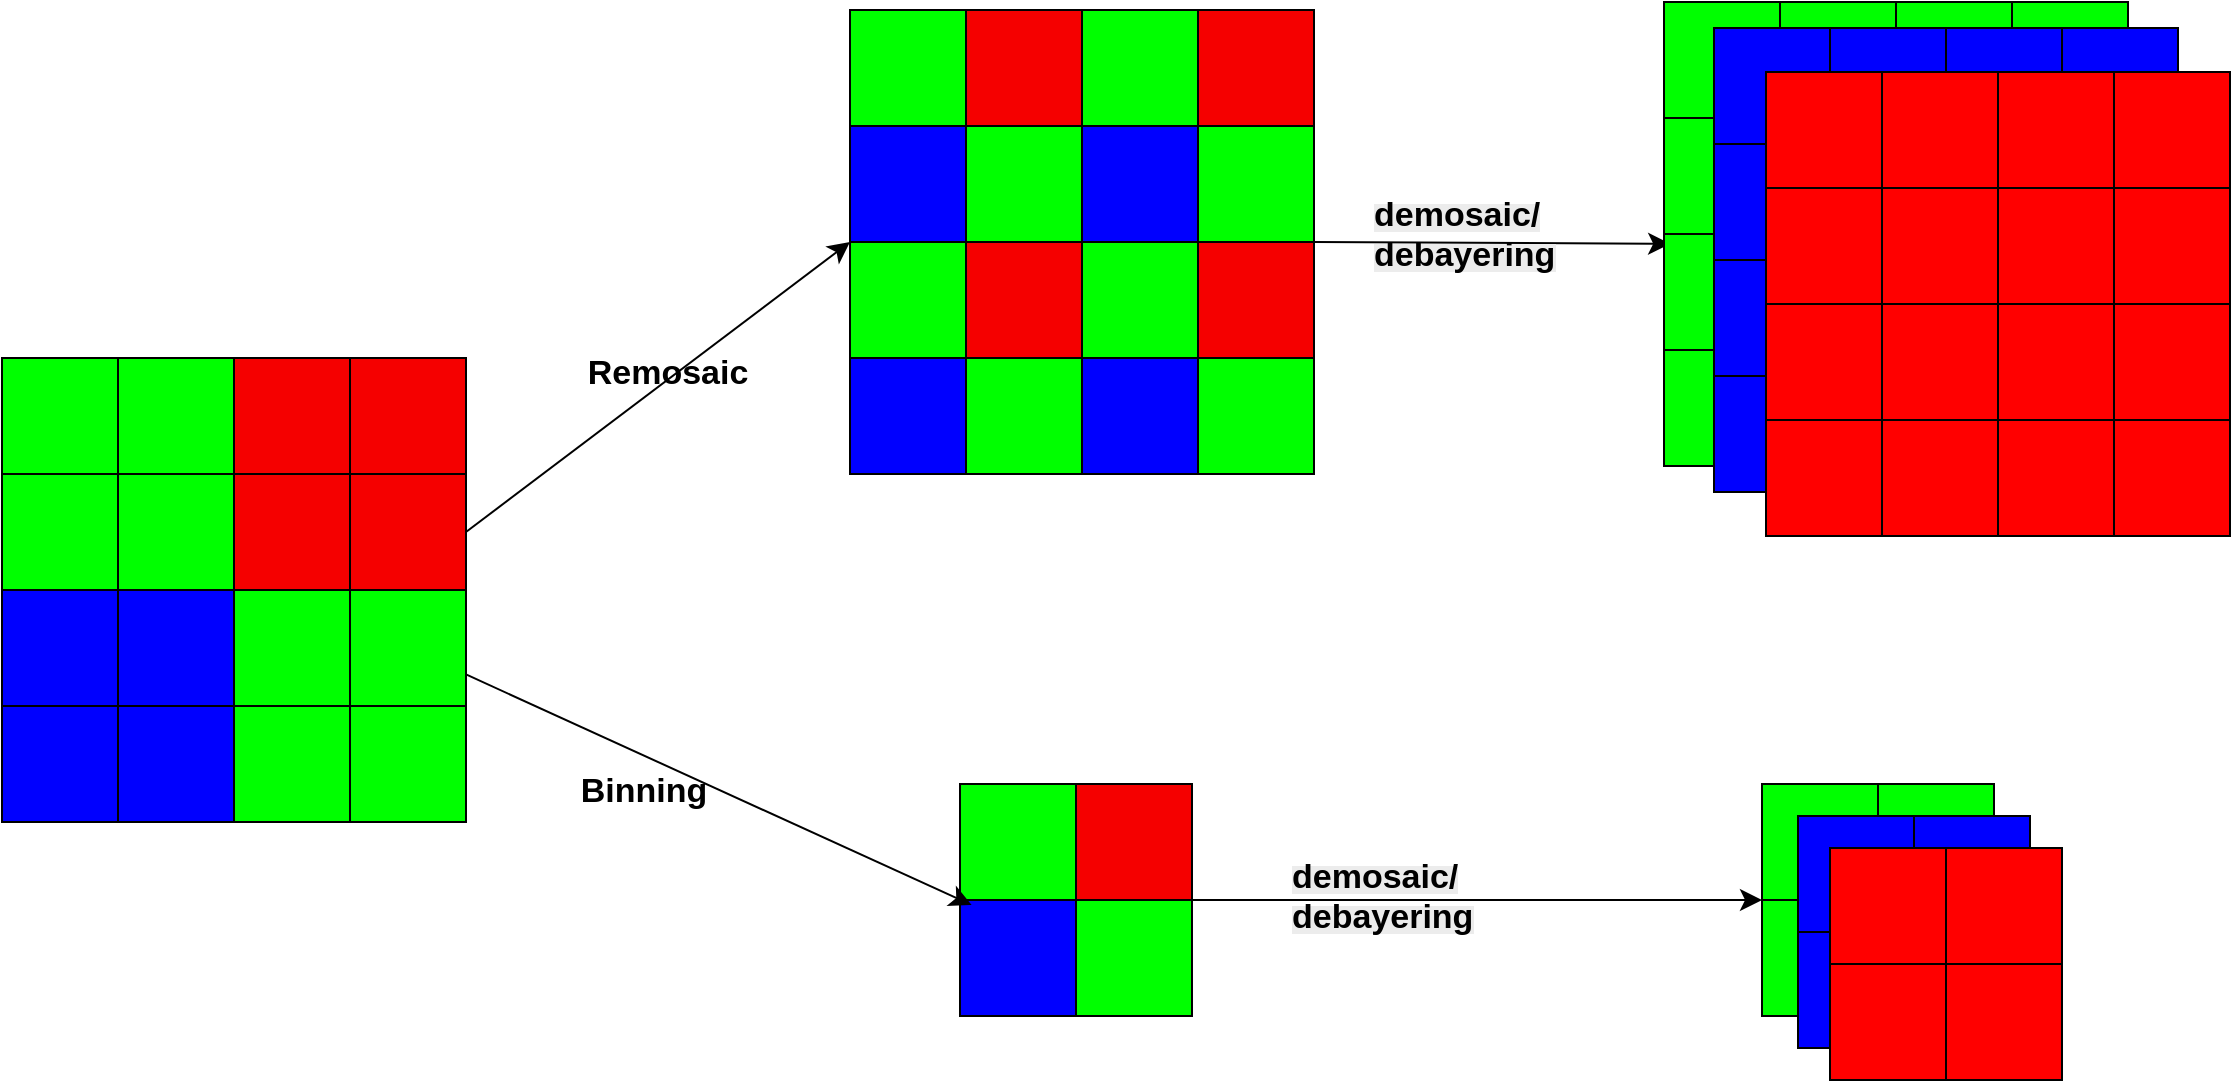 <mxfile version="28.2.8">
  <diagram name="第 1 页" id="Xkrjm-Nn21SdgeqC5i-q">
    <mxGraphModel dx="1378" dy="1208" grid="0" gridSize="10" guides="1" tooltips="1" connect="1" arrows="1" fold="1" page="0" pageScale="1" pageWidth="827" pageHeight="1169" math="0" shadow="0">
      <root>
        <mxCell id="0" />
        <mxCell id="1" parent="0" />
        <mxCell id="9CwyKLwQtNaCPTv-vUPz-1" value="" style="whiteSpace=wrap;html=1;aspect=fixed;fillColor=#00FF00;strokeColor=light-dark(#000000, #446e2c);" vertex="1" parent="1">
          <mxGeometry x="48" y="-36" width="58" height="58" as="geometry" />
        </mxCell>
        <mxCell id="9CwyKLwQtNaCPTv-vUPz-2" value="" style="whiteSpace=wrap;html=1;aspect=fixed;fillColor=#00FF00;strokeColor=light-dark(#000000, #446e2c);" vertex="1" parent="1">
          <mxGeometry x="106" y="-36" width="58" height="58" as="geometry" />
        </mxCell>
        <mxCell id="9CwyKLwQtNaCPTv-vUPz-3" value="" style="whiteSpace=wrap;html=1;aspect=fixed;fillColor=#00FF00;strokeColor=light-dark(#000000, #446e2c);" vertex="1" parent="1">
          <mxGeometry x="48" y="22" width="58" height="58" as="geometry" />
        </mxCell>
        <mxCell id="9CwyKLwQtNaCPTv-vUPz-4" value="" style="whiteSpace=wrap;html=1;aspect=fixed;fillColor=#00FF00;strokeColor=light-dark(#000000, #446e2c);" vertex="1" parent="1">
          <mxGeometry x="106" y="22" width="58" height="58" as="geometry" />
        </mxCell>
        <mxCell id="9CwyKLwQtNaCPTv-vUPz-17" value="" style="whiteSpace=wrap;html=1;aspect=fixed;fillColor=light-dark(#f50000, #008f00);strokeColor=light-dark(#000000, #446e2c);" vertex="1" parent="1">
          <mxGeometry x="164" y="-36" width="58" height="58" as="geometry" />
        </mxCell>
        <mxCell id="9CwyKLwQtNaCPTv-vUPz-18" value="" style="whiteSpace=wrap;html=1;aspect=fixed;fillColor=light-dark(#f50000, #008f00);strokeColor=light-dark(#000000, #446e2c);" vertex="1" parent="1">
          <mxGeometry x="222" y="-36" width="58" height="58" as="geometry" />
        </mxCell>
        <mxCell id="9CwyKLwQtNaCPTv-vUPz-19" value="" style="whiteSpace=wrap;html=1;aspect=fixed;fillColor=light-dark(#f50000, #008f00);strokeColor=light-dark(#000000, #446e2c);" vertex="1" parent="1">
          <mxGeometry x="164" y="22" width="58" height="58" as="geometry" />
        </mxCell>
        <mxCell id="9CwyKLwQtNaCPTv-vUPz-49" style="edgeStyle=none;curved=1;rounded=0;orthogonalLoop=1;jettySize=auto;html=1;fontSize=12;startSize=8;endSize=8;exitX=1;exitY=0.5;exitDx=0;exitDy=0;entryX=0;entryY=0;entryDx=0;entryDy=0;" edge="1" parent="1" source="9CwyKLwQtNaCPTv-vUPz-20" target="9CwyKLwQtNaCPTv-vUPz-35">
          <mxGeometry relative="1" as="geometry">
            <mxPoint x="439.5" y="-66.333" as="targetPoint" />
          </mxGeometry>
        </mxCell>
        <mxCell id="9CwyKLwQtNaCPTv-vUPz-20" value="" style="whiteSpace=wrap;html=1;aspect=fixed;fillColor=light-dark(#f50000, #008f00);strokeColor=light-dark(#000000, #446e2c);" vertex="1" parent="1">
          <mxGeometry x="222" y="22" width="58" height="58" as="geometry" />
        </mxCell>
        <mxCell id="9CwyKLwQtNaCPTv-vUPz-21" value="" style="whiteSpace=wrap;html=1;aspect=fixed;fillColor=#0000FF;strokeColor=light-dark(#000000, #446e2c);" vertex="1" parent="1">
          <mxGeometry x="48" y="80" width="58" height="58" as="geometry" />
        </mxCell>
        <mxCell id="9CwyKLwQtNaCPTv-vUPz-22" value="" style="whiteSpace=wrap;html=1;aspect=fixed;fillColor=#0000FF;strokeColor=light-dark(#000000, #446e2c);" vertex="1" parent="1">
          <mxGeometry x="106" y="80" width="58" height="58" as="geometry" />
        </mxCell>
        <mxCell id="9CwyKLwQtNaCPTv-vUPz-23" value="" style="whiteSpace=wrap;html=1;aspect=fixed;fillColor=#0000FF;strokeColor=light-dark(#000000, #446e2c);" vertex="1" parent="1">
          <mxGeometry x="48" y="138" width="58" height="58" as="geometry" />
        </mxCell>
        <mxCell id="9CwyKLwQtNaCPTv-vUPz-24" value="" style="whiteSpace=wrap;html=1;aspect=fixed;fillColor=#0000FF;strokeColor=light-dark(#000000, #446e2c);" vertex="1" parent="1">
          <mxGeometry x="106" y="138" width="58" height="58" as="geometry" />
        </mxCell>
        <mxCell id="9CwyKLwQtNaCPTv-vUPz-25" value="" style="whiteSpace=wrap;html=1;aspect=fixed;fillColor=#00FF00;strokeColor=light-dark(#000000, #446e2c);" vertex="1" parent="1">
          <mxGeometry x="164" y="80" width="58" height="58" as="geometry" />
        </mxCell>
        <mxCell id="9CwyKLwQtNaCPTv-vUPz-26" value="" style="whiteSpace=wrap;html=1;aspect=fixed;fillColor=#00FF00;strokeColor=light-dark(#000000, #446e2c);" vertex="1" parent="1">
          <mxGeometry x="222" y="80" width="58" height="58" as="geometry" />
        </mxCell>
        <mxCell id="9CwyKLwQtNaCPTv-vUPz-27" value="" style="whiteSpace=wrap;html=1;aspect=fixed;fillColor=#00FF00;strokeColor=light-dark(#000000, #446e2c);" vertex="1" parent="1">
          <mxGeometry x="164" y="138" width="58" height="58" as="geometry" />
        </mxCell>
        <mxCell id="9CwyKLwQtNaCPTv-vUPz-28" value="" style="whiteSpace=wrap;html=1;aspect=fixed;fillColor=#00FF00;strokeColor=light-dark(#000000, #446e2c);" vertex="1" parent="1">
          <mxGeometry x="222" y="138" width="58" height="58" as="geometry" />
        </mxCell>
        <mxCell id="9CwyKLwQtNaCPTv-vUPz-29" value="" style="whiteSpace=wrap;html=1;aspect=fixed;fillColor=#00FF00;strokeColor=light-dark(#000000, #446e2c);" vertex="1" parent="1">
          <mxGeometry x="527" y="177" width="58" height="58" as="geometry" />
        </mxCell>
        <mxCell id="9CwyKLwQtNaCPTv-vUPz-30" value="" style="whiteSpace=wrap;html=1;aspect=fixed;fillColor=light-dark(#f50000, #008f00);strokeColor=light-dark(#000000, #446e2c);" vertex="1" parent="1">
          <mxGeometry x="585" y="177" width="58" height="58" as="geometry" />
        </mxCell>
        <mxCell id="9CwyKLwQtNaCPTv-vUPz-31" value="" style="whiteSpace=wrap;html=1;aspect=fixed;fillColor=#0000FF;strokeColor=light-dark(#000000, #446e2c);" vertex="1" parent="1">
          <mxGeometry x="527" y="235" width="58" height="58" as="geometry" />
        </mxCell>
        <mxCell id="9CwyKLwQtNaCPTv-vUPz-116" style="edgeStyle=none;curved=1;rounded=0;orthogonalLoop=1;jettySize=auto;html=1;entryX=0;entryY=0;entryDx=0;entryDy=0;fontSize=12;startSize=8;endSize=8;exitX=1;exitY=0;exitDx=0;exitDy=0;" edge="1" parent="1" source="9CwyKLwQtNaCPTv-vUPz-32" target="9CwyKLwQtNaCPTv-vUPz-103">
          <mxGeometry relative="1" as="geometry" />
        </mxCell>
        <mxCell id="9CwyKLwQtNaCPTv-vUPz-32" value="" style="whiteSpace=wrap;html=1;aspect=fixed;fillColor=#00FF00;strokeColor=light-dark(#000000, #446e2c);" vertex="1" parent="1">
          <mxGeometry x="585" y="235" width="58" height="58" as="geometry" />
        </mxCell>
        <mxCell id="9CwyKLwQtNaCPTv-vUPz-33" value="" style="whiteSpace=wrap;html=1;aspect=fixed;fillColor=#00FF00;strokeColor=light-dark(#000000, #446e2c);" vertex="1" parent="1">
          <mxGeometry x="472" y="-210" width="58" height="58" as="geometry" />
        </mxCell>
        <mxCell id="9CwyKLwQtNaCPTv-vUPz-34" value="" style="whiteSpace=wrap;html=1;aspect=fixed;fillColor=#00FF00;strokeColor=light-dark(#000000, #446e2c);" vertex="1" parent="1">
          <mxGeometry x="588" y="-210" width="58" height="58" as="geometry" />
        </mxCell>
        <mxCell id="9CwyKLwQtNaCPTv-vUPz-35" value="" style="whiteSpace=wrap;html=1;aspect=fixed;fillColor=#00FF00;strokeColor=light-dark(#000000, #446e2c);" vertex="1" parent="1">
          <mxGeometry x="472" y="-94" width="58" height="58" as="geometry" />
        </mxCell>
        <mxCell id="9CwyKLwQtNaCPTv-vUPz-36" value="" style="whiteSpace=wrap;html=1;aspect=fixed;fillColor=#00FF00;strokeColor=light-dark(#000000, #446e2c);" vertex="1" parent="1">
          <mxGeometry x="530" y="-152" width="58" height="58" as="geometry" />
        </mxCell>
        <mxCell id="9CwyKLwQtNaCPTv-vUPz-37" value="" style="whiteSpace=wrap;html=1;aspect=fixed;fillColor=light-dark(#f50000, #008f00);strokeColor=light-dark(#000000, #446e2c);" vertex="1" parent="1">
          <mxGeometry x="530" y="-210" width="58" height="58" as="geometry" />
        </mxCell>
        <mxCell id="9CwyKLwQtNaCPTv-vUPz-38" value="" style="whiteSpace=wrap;html=1;aspect=fixed;fillColor=light-dark(#f50000, #008f00);strokeColor=light-dark(#000000, #446e2c);" vertex="1" parent="1">
          <mxGeometry x="646" y="-210" width="58" height="58" as="geometry" />
        </mxCell>
        <mxCell id="9CwyKLwQtNaCPTv-vUPz-39" value="" style="whiteSpace=wrap;html=1;aspect=fixed;fillColor=light-dark(#f50000, #008f00);strokeColor=light-dark(#000000, #446e2c);" vertex="1" parent="1">
          <mxGeometry x="530" y="-94" width="58" height="58" as="geometry" />
        </mxCell>
        <mxCell id="9CwyKLwQtNaCPTv-vUPz-40" value="" style="whiteSpace=wrap;html=1;aspect=fixed;fillColor=light-dark(#f50000, #008f00);strokeColor=light-dark(#000000, #446e2c);" vertex="1" parent="1">
          <mxGeometry x="646" y="-94" width="58" height="58" as="geometry" />
        </mxCell>
        <mxCell id="9CwyKLwQtNaCPTv-vUPz-41" value="" style="whiteSpace=wrap;html=1;aspect=fixed;fillColor=#0000FF;strokeColor=light-dark(#000000, #446e2c);" vertex="1" parent="1">
          <mxGeometry x="472" y="-152" width="58" height="58" as="geometry" />
        </mxCell>
        <mxCell id="9CwyKLwQtNaCPTv-vUPz-42" value="" style="whiteSpace=wrap;html=1;aspect=fixed;fillColor=#0000FF;strokeColor=light-dark(#000000, #446e2c);" vertex="1" parent="1">
          <mxGeometry x="588" y="-152" width="58" height="58" as="geometry" />
        </mxCell>
        <mxCell id="9CwyKLwQtNaCPTv-vUPz-43" value="" style="whiteSpace=wrap;html=1;aspect=fixed;fillColor=#0000FF;strokeColor=light-dark(#000000, #446e2c);" vertex="1" parent="1">
          <mxGeometry x="472" y="-36" width="58" height="58" as="geometry" />
        </mxCell>
        <mxCell id="9CwyKLwQtNaCPTv-vUPz-44" value="" style="whiteSpace=wrap;html=1;aspect=fixed;fillColor=#0000FF;strokeColor=light-dark(#000000, #446e2c);" vertex="1" parent="1">
          <mxGeometry x="588" y="-36" width="58" height="58" as="geometry" />
        </mxCell>
        <mxCell id="9CwyKLwQtNaCPTv-vUPz-45" value="" style="whiteSpace=wrap;html=1;aspect=fixed;fillColor=#00FF00;strokeColor=light-dark(#000000, #446e2c);" vertex="1" parent="1">
          <mxGeometry x="588" y="-94" width="58" height="58" as="geometry" />
        </mxCell>
        <mxCell id="9CwyKLwQtNaCPTv-vUPz-113" style="edgeStyle=none;curved=1;rounded=0;orthogonalLoop=1;jettySize=auto;html=1;entryX=0.053;entryY=0.085;entryDx=0;entryDy=0;fontSize=12;startSize=8;endSize=8;exitX=1;exitY=1;exitDx=0;exitDy=0;entryPerimeter=0;" edge="1" parent="1" source="9CwyKLwQtNaCPTv-vUPz-46" target="9CwyKLwQtNaCPTv-vUPz-55">
          <mxGeometry relative="1" as="geometry" />
        </mxCell>
        <mxCell id="9CwyKLwQtNaCPTv-vUPz-46" value="" style="whiteSpace=wrap;html=1;aspect=fixed;fillColor=#00FF00;strokeColor=light-dark(#000000, #446e2c);" vertex="1" parent="1">
          <mxGeometry x="646" y="-152" width="58" height="58" as="geometry" />
        </mxCell>
        <mxCell id="9CwyKLwQtNaCPTv-vUPz-47" value="" style="whiteSpace=wrap;html=1;aspect=fixed;fillColor=#00FF00;strokeColor=light-dark(#000000, #446e2c);" vertex="1" parent="1">
          <mxGeometry x="530" y="-36" width="58" height="58" as="geometry" />
        </mxCell>
        <mxCell id="9CwyKLwQtNaCPTv-vUPz-48" value="" style="whiteSpace=wrap;html=1;aspect=fixed;fillColor=#00FF00;strokeColor=light-dark(#000000, #446e2c);" vertex="1" parent="1">
          <mxGeometry x="646" y="-36" width="58" height="58" as="geometry" />
        </mxCell>
        <mxCell id="9CwyKLwQtNaCPTv-vUPz-50" value="&lt;b&gt;&lt;font style=&quot;font-size: 17px;&quot;&gt;Remosaic&lt;/font&gt;&lt;/b&gt;" style="text;html=1;whiteSpace=wrap;strokeColor=none;fillColor=none;align=center;verticalAlign=middle;rounded=0;" vertex="1" parent="1">
          <mxGeometry x="351" y="-43" width="60" height="30" as="geometry" />
        </mxCell>
        <mxCell id="9CwyKLwQtNaCPTv-vUPz-51" style="edgeStyle=none;curved=1;rounded=0;orthogonalLoop=1;jettySize=auto;html=1;entryX=0.1;entryY=0.043;entryDx=0;entryDy=0;entryPerimeter=0;fontSize=12;startSize=8;endSize=8;" edge="1" parent="1" source="9CwyKLwQtNaCPTv-vUPz-26" target="9CwyKLwQtNaCPTv-vUPz-31">
          <mxGeometry relative="1" as="geometry" />
        </mxCell>
        <mxCell id="9CwyKLwQtNaCPTv-vUPz-52" value="&lt;span style=&quot;font-size: 17px;&quot;&gt;&lt;b&gt;Binning&lt;/b&gt;&lt;/span&gt;" style="text;html=1;whiteSpace=wrap;strokeColor=none;fillColor=none;align=center;verticalAlign=middle;rounded=0;" vertex="1" parent="1">
          <mxGeometry x="339" y="171" width="60" height="20" as="geometry" />
        </mxCell>
        <mxCell id="9CwyKLwQtNaCPTv-vUPz-53" value="" style="whiteSpace=wrap;html=1;aspect=fixed;fillColor=#00FF00;strokeColor=light-dark(#000000, #446e2c);" vertex="1" parent="1">
          <mxGeometry x="879" y="-214" width="58" height="58" as="geometry" />
        </mxCell>
        <mxCell id="9CwyKLwQtNaCPTv-vUPz-54" value="" style="whiteSpace=wrap;html=1;aspect=fixed;fillColor=#00FF00;strokeColor=light-dark(#000000, #446e2c);" vertex="1" parent="1">
          <mxGeometry x="995" y="-214" width="58" height="58" as="geometry" />
        </mxCell>
        <mxCell id="9CwyKLwQtNaCPTv-vUPz-55" value="" style="whiteSpace=wrap;html=1;aspect=fixed;fillColor=#00FF00;strokeColor=light-dark(#000000, #446e2c);" vertex="1" parent="1">
          <mxGeometry x="879" y="-98" width="58" height="58" as="geometry" />
        </mxCell>
        <mxCell id="9CwyKLwQtNaCPTv-vUPz-56" value="" style="whiteSpace=wrap;html=1;aspect=fixed;fillColor=#00FF00;strokeColor=light-dark(#000000, #446e2c);" vertex="1" parent="1">
          <mxGeometry x="937" y="-156" width="58" height="58" as="geometry" />
        </mxCell>
        <mxCell id="9CwyKLwQtNaCPTv-vUPz-57" value="" style="whiteSpace=wrap;html=1;aspect=fixed;fillColor=#00FF00;strokeColor=light-dark(#000000, #446e2c);" vertex="1" parent="1">
          <mxGeometry x="937" y="-214" width="58" height="58" as="geometry" />
        </mxCell>
        <mxCell id="9CwyKLwQtNaCPTv-vUPz-58" value="" style="whiteSpace=wrap;html=1;aspect=fixed;fillColor=#00FF00;strokeColor=light-dark(#000000, #446e2c);" vertex="1" parent="1">
          <mxGeometry x="1053" y="-214" width="58" height="58" as="geometry" />
        </mxCell>
        <mxCell id="9CwyKLwQtNaCPTv-vUPz-59" value="" style="whiteSpace=wrap;html=1;aspect=fixed;fillColor=#00FF00;strokeColor=light-dark(#000000, #446e2c);" vertex="1" parent="1">
          <mxGeometry x="937" y="-98" width="58" height="58" as="geometry" />
        </mxCell>
        <mxCell id="9CwyKLwQtNaCPTv-vUPz-60" value="" style="whiteSpace=wrap;html=1;aspect=fixed;fillColor=#00FF00;strokeColor=light-dark(#000000, #446e2c);" vertex="1" parent="1">
          <mxGeometry x="1053" y="-98" width="58" height="58" as="geometry" />
        </mxCell>
        <mxCell id="9CwyKLwQtNaCPTv-vUPz-61" value="" style="whiteSpace=wrap;html=1;aspect=fixed;fillColor=#00FF00;strokeColor=light-dark(#000000, #446e2c);" vertex="1" parent="1">
          <mxGeometry x="879" y="-156" width="58" height="58" as="geometry" />
        </mxCell>
        <mxCell id="9CwyKLwQtNaCPTv-vUPz-62" value="" style="whiteSpace=wrap;html=1;aspect=fixed;fillColor=#00FF00;strokeColor=light-dark(#000000, #446e2c);" vertex="1" parent="1">
          <mxGeometry x="995" y="-156" width="58" height="58" as="geometry" />
        </mxCell>
        <mxCell id="9CwyKLwQtNaCPTv-vUPz-63" value="" style="whiteSpace=wrap;html=1;aspect=fixed;fillColor=#00FF00;strokeColor=light-dark(#000000, #446e2c);" vertex="1" parent="1">
          <mxGeometry x="879" y="-40" width="58" height="58" as="geometry" />
        </mxCell>
        <mxCell id="9CwyKLwQtNaCPTv-vUPz-64" value="" style="whiteSpace=wrap;html=1;aspect=fixed;fillColor=#00FF00;strokeColor=light-dark(#000000, #446e2c);" vertex="1" parent="1">
          <mxGeometry x="995" y="-40" width="58" height="58" as="geometry" />
        </mxCell>
        <mxCell id="9CwyKLwQtNaCPTv-vUPz-65" value="" style="whiteSpace=wrap;html=1;aspect=fixed;fillColor=#00FF00;strokeColor=light-dark(#000000, #446e2c);" vertex="1" parent="1">
          <mxGeometry x="995" y="-98" width="58" height="58" as="geometry" />
        </mxCell>
        <mxCell id="9CwyKLwQtNaCPTv-vUPz-66" value="" style="whiteSpace=wrap;html=1;aspect=fixed;fillColor=#00FF00;strokeColor=light-dark(#000000, #446e2c);" vertex="1" parent="1">
          <mxGeometry x="1053" y="-156" width="58" height="58" as="geometry" />
        </mxCell>
        <mxCell id="9CwyKLwQtNaCPTv-vUPz-67" value="" style="whiteSpace=wrap;html=1;aspect=fixed;fillColor=#00FF00;strokeColor=light-dark(#000000, #446e2c);" vertex="1" parent="1">
          <mxGeometry x="937" y="-40" width="58" height="58" as="geometry" />
        </mxCell>
        <mxCell id="9CwyKLwQtNaCPTv-vUPz-68" value="" style="whiteSpace=wrap;html=1;aspect=fixed;fillColor=#00FF00;strokeColor=light-dark(#000000, #446e2c);" vertex="1" parent="1">
          <mxGeometry x="1053" y="-40" width="58" height="58" as="geometry" />
        </mxCell>
        <mxCell id="9CwyKLwQtNaCPTv-vUPz-69" value="" style="whiteSpace=wrap;html=1;aspect=fixed;fillColor=#0000FF;strokeColor=light-dark(#000000, #446e2c);" vertex="1" parent="1">
          <mxGeometry x="904" y="-201" width="58" height="58" as="geometry" />
        </mxCell>
        <mxCell id="9CwyKLwQtNaCPTv-vUPz-70" value="" style="whiteSpace=wrap;html=1;aspect=fixed;fillColor=#0000FF;strokeColor=light-dark(#000000, #446e2c);" vertex="1" parent="1">
          <mxGeometry x="1020" y="-201" width="58" height="58" as="geometry" />
        </mxCell>
        <mxCell id="9CwyKLwQtNaCPTv-vUPz-71" value="" style="whiteSpace=wrap;html=1;aspect=fixed;fillColor=#0000FF;strokeColor=light-dark(#000000, #446e2c);" vertex="1" parent="1">
          <mxGeometry x="904" y="-85" width="58" height="58" as="geometry" />
        </mxCell>
        <mxCell id="9CwyKLwQtNaCPTv-vUPz-72" value="" style="whiteSpace=wrap;html=1;aspect=fixed;fillColor=#0000FF;strokeColor=light-dark(#000000, #446e2c);" vertex="1" parent="1">
          <mxGeometry x="962" y="-143" width="58" height="58" as="geometry" />
        </mxCell>
        <mxCell id="9CwyKLwQtNaCPTv-vUPz-73" value="" style="whiteSpace=wrap;html=1;aspect=fixed;fillColor=#0000FF;strokeColor=light-dark(#000000, #446e2c);" vertex="1" parent="1">
          <mxGeometry x="962" y="-201" width="58" height="58" as="geometry" />
        </mxCell>
        <mxCell id="9CwyKLwQtNaCPTv-vUPz-74" value="" style="whiteSpace=wrap;html=1;aspect=fixed;fillColor=#0000FF;strokeColor=light-dark(#000000, #446e2c);" vertex="1" parent="1">
          <mxGeometry x="1078" y="-201" width="58" height="58" as="geometry" />
        </mxCell>
        <mxCell id="9CwyKLwQtNaCPTv-vUPz-75" value="" style="whiteSpace=wrap;html=1;aspect=fixed;fillColor=#0000FF;strokeColor=light-dark(#000000, #446e2c);" vertex="1" parent="1">
          <mxGeometry x="962" y="-85" width="58" height="58" as="geometry" />
        </mxCell>
        <mxCell id="9CwyKLwQtNaCPTv-vUPz-76" value="" style="whiteSpace=wrap;html=1;aspect=fixed;fillColor=#0000FF;strokeColor=light-dark(#000000, #446e2c);" vertex="1" parent="1">
          <mxGeometry x="1078" y="-85" width="58" height="58" as="geometry" />
        </mxCell>
        <mxCell id="9CwyKLwQtNaCPTv-vUPz-77" value="" style="whiteSpace=wrap;html=1;aspect=fixed;fillColor=#0000FF;strokeColor=light-dark(#000000, #446e2c);" vertex="1" parent="1">
          <mxGeometry x="904" y="-143" width="58" height="58" as="geometry" />
        </mxCell>
        <mxCell id="9CwyKLwQtNaCPTv-vUPz-78" value="" style="whiteSpace=wrap;html=1;aspect=fixed;fillColor=#0000FF;strokeColor=light-dark(#000000, #446e2c);" vertex="1" parent="1">
          <mxGeometry x="1020" y="-143" width="58" height="58" as="geometry" />
        </mxCell>
        <mxCell id="9CwyKLwQtNaCPTv-vUPz-79" value="" style="whiteSpace=wrap;html=1;aspect=fixed;fillColor=#0000FF;strokeColor=light-dark(#000000, #446e2c);" vertex="1" parent="1">
          <mxGeometry x="904" y="-27" width="58" height="58" as="geometry" />
        </mxCell>
        <mxCell id="9CwyKLwQtNaCPTv-vUPz-80" value="" style="whiteSpace=wrap;html=1;aspect=fixed;fillColor=#0000FF;strokeColor=light-dark(#000000, #446e2c);" vertex="1" parent="1">
          <mxGeometry x="1020" y="-27" width="58" height="58" as="geometry" />
        </mxCell>
        <mxCell id="9CwyKLwQtNaCPTv-vUPz-81" value="" style="whiteSpace=wrap;html=1;aspect=fixed;fillColor=#0000FF;strokeColor=light-dark(#000000, #446e2c);" vertex="1" parent="1">
          <mxGeometry x="1020" y="-85" width="58" height="58" as="geometry" />
        </mxCell>
        <mxCell id="9CwyKLwQtNaCPTv-vUPz-82" value="" style="whiteSpace=wrap;html=1;aspect=fixed;fillColor=#0000FF;strokeColor=light-dark(#000000, #446e2c);" vertex="1" parent="1">
          <mxGeometry x="1078" y="-143" width="58" height="58" as="geometry" />
        </mxCell>
        <mxCell id="9CwyKLwQtNaCPTv-vUPz-83" value="" style="whiteSpace=wrap;html=1;aspect=fixed;fillColor=#0000FF;strokeColor=light-dark(#000000, #446e2c);" vertex="1" parent="1">
          <mxGeometry x="962" y="-27" width="58" height="58" as="geometry" />
        </mxCell>
        <mxCell id="9CwyKLwQtNaCPTv-vUPz-84" value="" style="whiteSpace=wrap;html=1;aspect=fixed;fillColor=#0000FF;strokeColor=light-dark(#000000, #446e2c);" vertex="1" parent="1">
          <mxGeometry x="1078" y="-27" width="58" height="58" as="geometry" />
        </mxCell>
        <mxCell id="9CwyKLwQtNaCPTv-vUPz-85" value="" style="whiteSpace=wrap;html=1;aspect=fixed;fillColor=#FF0000;strokeColor=light-dark(#000000, #446e2c);" vertex="1" parent="1">
          <mxGeometry x="930" y="-179" width="58" height="58" as="geometry" />
        </mxCell>
        <mxCell id="9CwyKLwQtNaCPTv-vUPz-86" value="" style="whiteSpace=wrap;html=1;aspect=fixed;fillColor=#FF0000;strokeColor=light-dark(#000000, #446e2c);" vertex="1" parent="1">
          <mxGeometry x="1046" y="-179" width="58" height="58" as="geometry" />
        </mxCell>
        <mxCell id="9CwyKLwQtNaCPTv-vUPz-87" value="" style="whiteSpace=wrap;html=1;aspect=fixed;fillColor=#FF0000;strokeColor=light-dark(#000000, #446e2c);" vertex="1" parent="1">
          <mxGeometry x="930" y="-63" width="58" height="58" as="geometry" />
        </mxCell>
        <mxCell id="9CwyKLwQtNaCPTv-vUPz-88" value="" style="whiteSpace=wrap;html=1;aspect=fixed;fillColor=#FF0000;strokeColor=light-dark(#000000, #446e2c);" vertex="1" parent="1">
          <mxGeometry x="988" y="-121" width="58" height="58" as="geometry" />
        </mxCell>
        <mxCell id="9CwyKLwQtNaCPTv-vUPz-89" value="" style="whiteSpace=wrap;html=1;aspect=fixed;fillColor=#FF0000;strokeColor=light-dark(#000000, #446e2c);" vertex="1" parent="1">
          <mxGeometry x="988" y="-179" width="58" height="58" as="geometry" />
        </mxCell>
        <mxCell id="9CwyKLwQtNaCPTv-vUPz-90" value="" style="whiteSpace=wrap;html=1;aspect=fixed;fillColor=#FF0000;strokeColor=light-dark(#000000, #446e2c);" vertex="1" parent="1">
          <mxGeometry x="1104" y="-179" width="58" height="58" as="geometry" />
        </mxCell>
        <mxCell id="9CwyKLwQtNaCPTv-vUPz-91" value="" style="whiteSpace=wrap;html=1;aspect=fixed;fillColor=#FF0000;strokeColor=light-dark(#000000, #446e2c);" vertex="1" parent="1">
          <mxGeometry x="988" y="-63" width="58" height="58" as="geometry" />
        </mxCell>
        <mxCell id="9CwyKLwQtNaCPTv-vUPz-92" value="" style="whiteSpace=wrap;html=1;aspect=fixed;fillColor=#FF0000;strokeColor=light-dark(#000000, #446e2c);" vertex="1" parent="1">
          <mxGeometry x="1104" y="-63" width="58" height="58" as="geometry" />
        </mxCell>
        <mxCell id="9CwyKLwQtNaCPTv-vUPz-93" value="" style="whiteSpace=wrap;html=1;aspect=fixed;fillColor=#FF0000;strokeColor=light-dark(#000000, #446e2c);" vertex="1" parent="1">
          <mxGeometry x="930" y="-121" width="58" height="58" as="geometry" />
        </mxCell>
        <mxCell id="9CwyKLwQtNaCPTv-vUPz-94" value="" style="whiteSpace=wrap;html=1;aspect=fixed;fillColor=#FF0000;strokeColor=light-dark(#000000, #446e2c);" vertex="1" parent="1">
          <mxGeometry x="1046" y="-121" width="58" height="58" as="geometry" />
        </mxCell>
        <mxCell id="9CwyKLwQtNaCPTv-vUPz-95" value="" style="whiteSpace=wrap;html=1;aspect=fixed;fillColor=#FF0000;strokeColor=light-dark(#000000, #446e2c);" vertex="1" parent="1">
          <mxGeometry x="930" y="-5" width="58" height="58" as="geometry" />
        </mxCell>
        <mxCell id="9CwyKLwQtNaCPTv-vUPz-96" value="" style="whiteSpace=wrap;html=1;aspect=fixed;fillColor=#FF0000;strokeColor=light-dark(#000000, #446e2c);" vertex="1" parent="1">
          <mxGeometry x="1046" y="-5" width="58" height="58" as="geometry" />
        </mxCell>
        <mxCell id="9CwyKLwQtNaCPTv-vUPz-97" value="" style="whiteSpace=wrap;html=1;aspect=fixed;fillColor=#FF0000;strokeColor=light-dark(#000000, #446e2c);" vertex="1" parent="1">
          <mxGeometry x="1046" y="-63" width="58" height="58" as="geometry" />
        </mxCell>
        <mxCell id="9CwyKLwQtNaCPTv-vUPz-98" value="" style="whiteSpace=wrap;html=1;aspect=fixed;fillColor=#FF0000;strokeColor=light-dark(#000000, #446e2c);" vertex="1" parent="1">
          <mxGeometry x="1104" y="-121" width="58" height="58" as="geometry" />
        </mxCell>
        <mxCell id="9CwyKLwQtNaCPTv-vUPz-99" value="" style="whiteSpace=wrap;html=1;aspect=fixed;fillColor=#FF0000;strokeColor=light-dark(#000000, #446e2c);" vertex="1" parent="1">
          <mxGeometry x="988" y="-5" width="58" height="58" as="geometry" />
        </mxCell>
        <mxCell id="9CwyKLwQtNaCPTv-vUPz-100" value="" style="whiteSpace=wrap;html=1;aspect=fixed;fillColor=#FF0000;strokeColor=light-dark(#000000, #446e2c);" vertex="1" parent="1">
          <mxGeometry x="1104" y="-5" width="58" height="58" as="geometry" />
        </mxCell>
        <mxCell id="9CwyKLwQtNaCPTv-vUPz-101" value="" style="whiteSpace=wrap;html=1;aspect=fixed;fillColor=#00FF00;strokeColor=light-dark(#000000, #446e2c);" vertex="1" parent="1">
          <mxGeometry x="928" y="177" width="58" height="58" as="geometry" />
        </mxCell>
        <mxCell id="9CwyKLwQtNaCPTv-vUPz-102" value="" style="whiteSpace=wrap;html=1;aspect=fixed;fillColor=#00FF00;strokeColor=light-dark(#000000, #446e2c);" vertex="1" parent="1">
          <mxGeometry x="986" y="177" width="58" height="58" as="geometry" />
        </mxCell>
        <mxCell id="9CwyKLwQtNaCPTv-vUPz-103" value="" style="whiteSpace=wrap;html=1;aspect=fixed;fillColor=#00FF00;strokeColor=light-dark(#000000, #446e2c);" vertex="1" parent="1">
          <mxGeometry x="928" y="235" width="58" height="58" as="geometry" />
        </mxCell>
        <mxCell id="9CwyKLwQtNaCPTv-vUPz-104" value="" style="whiteSpace=wrap;html=1;aspect=fixed;fillColor=#00FF00;strokeColor=light-dark(#000000, #446e2c);" vertex="1" parent="1">
          <mxGeometry x="986" y="235" width="58" height="58" as="geometry" />
        </mxCell>
        <mxCell id="9CwyKLwQtNaCPTv-vUPz-105" value="" style="whiteSpace=wrap;html=1;aspect=fixed;fillColor=#0000FF;strokeColor=light-dark(#000000, #446e2c);" vertex="1" parent="1">
          <mxGeometry x="946" y="193" width="58" height="58" as="geometry" />
        </mxCell>
        <mxCell id="9CwyKLwQtNaCPTv-vUPz-106" value="" style="whiteSpace=wrap;html=1;aspect=fixed;fillColor=#0000FF;strokeColor=light-dark(#000000, #446e2c);" vertex="1" parent="1">
          <mxGeometry x="1004" y="193" width="58" height="58" as="geometry" />
        </mxCell>
        <mxCell id="9CwyKLwQtNaCPTv-vUPz-107" value="" style="whiteSpace=wrap;html=1;aspect=fixed;fillColor=#0000FF;strokeColor=light-dark(#000000, #446e2c);" vertex="1" parent="1">
          <mxGeometry x="946" y="251" width="58" height="58" as="geometry" />
        </mxCell>
        <mxCell id="9CwyKLwQtNaCPTv-vUPz-108" value="" style="whiteSpace=wrap;html=1;aspect=fixed;fillColor=#0000FF;strokeColor=light-dark(#000000, #446e2c);" vertex="1" parent="1">
          <mxGeometry x="1004" y="251" width="58" height="58" as="geometry" />
        </mxCell>
        <mxCell id="9CwyKLwQtNaCPTv-vUPz-109" value="" style="whiteSpace=wrap;html=1;aspect=fixed;fillColor=#FF0000;strokeColor=light-dark(#000000, #446e2c);" vertex="1" parent="1">
          <mxGeometry x="962" y="209" width="58" height="58" as="geometry" />
        </mxCell>
        <mxCell id="9CwyKLwQtNaCPTv-vUPz-110" value="" style="whiteSpace=wrap;html=1;aspect=fixed;fillColor=#FF0000;strokeColor=light-dark(#000000, #446e2c);" vertex="1" parent="1">
          <mxGeometry x="1020" y="209" width="58" height="58" as="geometry" />
        </mxCell>
        <mxCell id="9CwyKLwQtNaCPTv-vUPz-111" value="" style="whiteSpace=wrap;html=1;aspect=fixed;fillColor=#FF0000;strokeColor=light-dark(#000000, #446e2c);" vertex="1" parent="1">
          <mxGeometry x="962" y="267" width="58" height="58" as="geometry" />
        </mxCell>
        <mxCell id="9CwyKLwQtNaCPTv-vUPz-112" value="" style="whiteSpace=wrap;html=1;aspect=fixed;fillColor=#FF0000;strokeColor=light-dark(#000000, #446e2c);" vertex="1" parent="1">
          <mxGeometry x="1020" y="267" width="58" height="58" as="geometry" />
        </mxCell>
        <mxCell id="9CwyKLwQtNaCPTv-vUPz-114" value="&lt;b style=&quot;forced-color-adjust: none; color: rgb(0, 0, 0); font-family: Helvetica; font-size: 12px; font-style: normal; font-variant-ligatures: normal; font-variant-caps: normal; letter-spacing: normal; orphans: 2; text-align: center; text-indent: 0px; text-transform: none; widows: 2; word-spacing: 0px; -webkit-text-stroke-width: 0px; white-space: normal; background-color: rgb(236, 236, 236); text-decoration-thickness: initial; text-decoration-style: initial; text-decoration-color: initial;&quot;&gt;&lt;font style=&quot;forced-color-adjust: none; font-size: 17px;&quot;&gt;demosaic/&lt;br&gt;debayering&lt;/font&gt;&lt;/b&gt;" style="text;whiteSpace=wrap;html=1;" vertex="1" parent="1">
          <mxGeometry x="732" y="-124" width="108" height="42" as="geometry" />
        </mxCell>
        <mxCell id="9CwyKLwQtNaCPTv-vUPz-115" value="&lt;b data-mx-given-colors=&quot;{&amp;quot;color&amp;quot;:&amp;quot;rgb(0, 0, 0)&amp;quot;,&amp;quot;background-color&amp;quot;:&amp;quot;rgb(236, 236, 236)&amp;quot;}&quot; style=&quot;forced-color-adjust: none; color: light-dark(rgb(0, 0, 0), rgb(237, 237, 237)); font-family: Helvetica; font-size: 12px; font-style: normal; font-variant-ligatures: normal; font-variant-caps: normal; letter-spacing: normal; orphans: 2; text-indent: 0px; text-transform: none; widows: 2; word-spacing: 0px; -webkit-text-stroke-width: 0px; white-space: normal; text-decoration-thickness: initial; text-decoration-style: initial; text-decoration-color: initial; text-align: center; background-color: light-dark(rgb(236, 236, 236), rgb(34, 34, 34));&quot;&gt;&lt;font style=&quot;forced-color-adjust: none; font-size: 17px;&quot;&gt;demosaic/&lt;br style=&quot;forced-color-adjust: none;&quot;&gt;debayering&lt;/font&gt;&lt;/b&gt;" style="text;whiteSpace=wrap;html=1;" vertex="1" parent="1">
          <mxGeometry x="690.999" y="206.504" width="119" height="63" as="geometry" />
        </mxCell>
      </root>
    </mxGraphModel>
  </diagram>
</mxfile>
